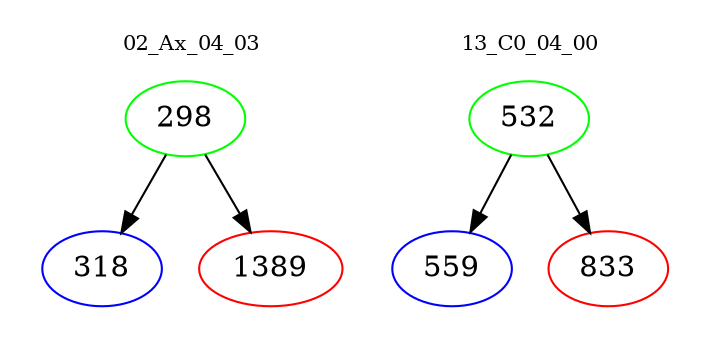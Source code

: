 digraph{
subgraph cluster_0 {
color = white
label = "02_Ax_04_03";
fontsize=10;
T0_298 [label="298", color="green"]
T0_298 -> T0_318 [color="black"]
T0_318 [label="318", color="blue"]
T0_298 -> T0_1389 [color="black"]
T0_1389 [label="1389", color="red"]
}
subgraph cluster_1 {
color = white
label = "13_C0_04_00";
fontsize=10;
T1_532 [label="532", color="green"]
T1_532 -> T1_559 [color="black"]
T1_559 [label="559", color="blue"]
T1_532 -> T1_833 [color="black"]
T1_833 [label="833", color="red"]
}
}
